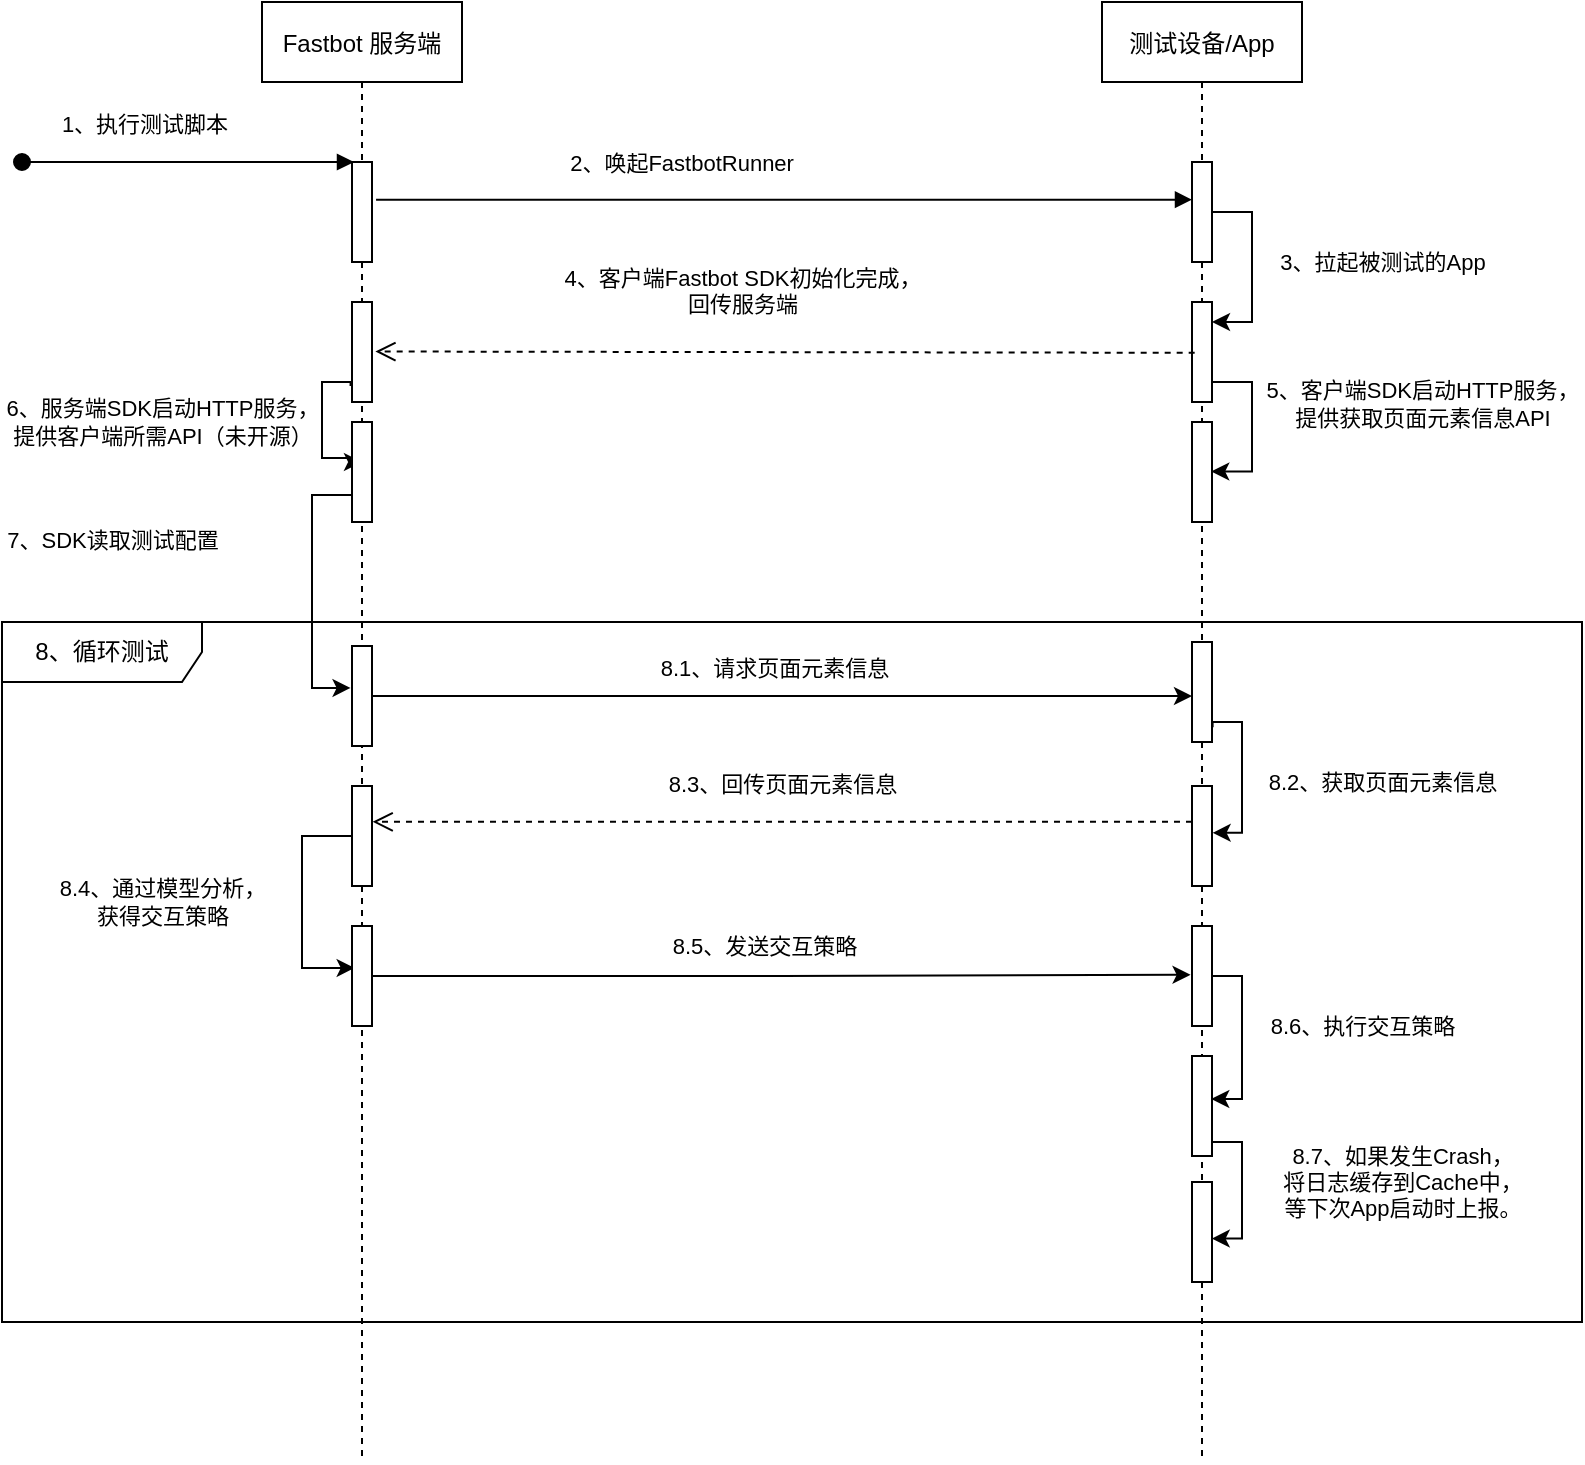 <mxfile version="18.0.2" type="github">
  <diagram id="kgpKYQtTHZ0yAKxKKP6v" name="Page-1">
    <mxGraphModel dx="1194" dy="697" grid="1" gridSize="10" guides="1" tooltips="1" connect="1" arrows="1" fold="1" page="1" pageScale="1" pageWidth="850" pageHeight="1100" math="0" shadow="0">
      <root>
        <mxCell id="0" />
        <mxCell id="1" parent="0" />
        <mxCell id="LrpCRTIKNoxcV90RqwvY-44" value="8、循环测试" style="shape=umlFrame;whiteSpace=wrap;html=1;width=100;height=30;" vertex="1" parent="1">
          <mxGeometry x="40" y="350" width="790" height="350" as="geometry" />
        </mxCell>
        <mxCell id="3nuBFxr9cyL0pnOWT2aG-1" value="Fastbot 服务端" style="shape=umlLifeline;perimeter=lifelinePerimeter;container=1;collapsible=0;recursiveResize=0;rounded=0;shadow=0;strokeWidth=1;" parent="1" vertex="1">
          <mxGeometry x="170" y="40" width="100" height="730" as="geometry" />
        </mxCell>
        <mxCell id="3nuBFxr9cyL0pnOWT2aG-2" value="" style="points=[];perimeter=orthogonalPerimeter;rounded=0;shadow=0;strokeWidth=1;" parent="3nuBFxr9cyL0pnOWT2aG-1" vertex="1">
          <mxGeometry x="45" y="80" width="10" height="50" as="geometry" />
        </mxCell>
        <mxCell id="3nuBFxr9cyL0pnOWT2aG-3" value="1、执行测试脚本" style="verticalAlign=bottom;startArrow=oval;endArrow=block;startSize=8;shadow=0;strokeWidth=1;" parent="3nuBFxr9cyL0pnOWT2aG-1" edge="1">
          <mxGeometry x="-0.259" y="10" relative="1" as="geometry">
            <mxPoint x="-120" y="80" as="sourcePoint" />
            <mxPoint x="46" y="80.0" as="targetPoint" />
            <mxPoint as="offset" />
          </mxGeometry>
        </mxCell>
        <mxCell id="LrpCRTIKNoxcV90RqwvY-12" style="edgeStyle=orthogonalEdgeStyle;rounded=0;orthogonalLoop=1;jettySize=auto;html=1;entryX=0.5;entryY=0.4;entryDx=0;entryDy=0;entryPerimeter=0;exitX=-0.072;exitY=0.839;exitDx=0;exitDy=0;exitPerimeter=0;" edge="1" parent="3nuBFxr9cyL0pnOWT2aG-1" source="LrpCRTIKNoxcV90RqwvY-8" target="LrpCRTIKNoxcV90RqwvY-11">
          <mxGeometry relative="1" as="geometry">
            <mxPoint x="34.97" y="189.9" as="sourcePoint" />
            <mxPoint x="36.0" y="228.4" as="targetPoint" />
            <Array as="points">
              <mxPoint x="44" y="190" />
              <mxPoint x="30" y="190" />
              <mxPoint x="30" y="228" />
              <mxPoint x="45" y="228" />
              <mxPoint x="45" y="230" />
            </Array>
          </mxGeometry>
        </mxCell>
        <mxCell id="LrpCRTIKNoxcV90RqwvY-13" value="6、服务端SDK启动HTTP服务，&lt;br&gt;提供客户端所需API（未开源）" style="edgeLabel;html=1;align=center;verticalAlign=middle;resizable=0;points=[];" vertex="1" connectable="0" parent="LrpCRTIKNoxcV90RqwvY-12">
          <mxGeometry x="0.083" y="1" relative="1" as="geometry">
            <mxPoint x="-81" y="-5" as="offset" />
          </mxGeometry>
        </mxCell>
        <mxCell id="LrpCRTIKNoxcV90RqwvY-8" value="" style="points=[];perimeter=orthogonalPerimeter;rounded=0;shadow=0;strokeWidth=1;" vertex="1" parent="3nuBFxr9cyL0pnOWT2aG-1">
          <mxGeometry x="45" y="150" width="10" height="50" as="geometry" />
        </mxCell>
        <mxCell id="LrpCRTIKNoxcV90RqwvY-18" style="edgeStyle=orthogonalEdgeStyle;rounded=0;orthogonalLoop=1;jettySize=auto;html=1;entryX=-0.072;entryY=0.419;entryDx=0;entryDy=0;entryPerimeter=0;exitX=0.134;exitY=0.729;exitDx=0;exitDy=0;exitPerimeter=0;" edge="1" parent="3nuBFxr9cyL0pnOWT2aG-1" source="LrpCRTIKNoxcV90RqwvY-11" target="LrpCRTIKNoxcV90RqwvY-14">
          <mxGeometry relative="1" as="geometry">
            <mxPoint x="45" y="292.034" as="sourcePoint" />
            <Array as="points">
              <mxPoint x="25" y="247" />
              <mxPoint x="25" y="343" />
            </Array>
          </mxGeometry>
        </mxCell>
        <mxCell id="LrpCRTIKNoxcV90RqwvY-21" value="7、SDK读取测试配置" style="edgeLabel;html=1;align=center;verticalAlign=middle;resizable=0;points=[];" vertex="1" connectable="0" parent="LrpCRTIKNoxcV90RqwvY-18">
          <mxGeometry x="-0.07" y="-1" relative="1" as="geometry">
            <mxPoint x="-99" y="-20" as="offset" />
          </mxGeometry>
        </mxCell>
        <mxCell id="LrpCRTIKNoxcV90RqwvY-11" value="" style="points=[];perimeter=orthogonalPerimeter;rounded=0;shadow=0;strokeWidth=1;" vertex="1" parent="3nuBFxr9cyL0pnOWT2aG-1">
          <mxGeometry x="45" y="210" width="10" height="50" as="geometry" />
        </mxCell>
        <mxCell id="LrpCRTIKNoxcV90RqwvY-14" value="" style="points=[];perimeter=orthogonalPerimeter;rounded=0;shadow=0;strokeWidth=1;" vertex="1" parent="3nuBFxr9cyL0pnOWT2aG-1">
          <mxGeometry x="45" y="322" width="10" height="50" as="geometry" />
        </mxCell>
        <mxCell id="LrpCRTIKNoxcV90RqwvY-30" style="edgeStyle=orthogonalEdgeStyle;rounded=0;orthogonalLoop=1;jettySize=auto;html=1;entryX=0.134;entryY=0.419;entryDx=0;entryDy=0;entryPerimeter=0;" edge="1" parent="3nuBFxr9cyL0pnOWT2aG-1" source="LrpCRTIKNoxcV90RqwvY-15" target="LrpCRTIKNoxcV90RqwvY-29">
          <mxGeometry relative="1" as="geometry">
            <Array as="points">
              <mxPoint x="20" y="417" />
              <mxPoint x="20" y="483" />
            </Array>
          </mxGeometry>
        </mxCell>
        <mxCell id="LrpCRTIKNoxcV90RqwvY-31" value="8.4、通过模型分析，&lt;br&gt;获得交互策略" style="edgeLabel;html=1;align=center;verticalAlign=middle;resizable=0;points=[];" vertex="1" connectable="0" parent="LrpCRTIKNoxcV90RqwvY-30">
          <mxGeometry x="-0.285" y="2" relative="1" as="geometry">
            <mxPoint x="-72" y="16" as="offset" />
          </mxGeometry>
        </mxCell>
        <mxCell id="LrpCRTIKNoxcV90RqwvY-15" value="" style="points=[];perimeter=orthogonalPerimeter;rounded=0;shadow=0;strokeWidth=1;" vertex="1" parent="3nuBFxr9cyL0pnOWT2aG-1">
          <mxGeometry x="45" y="392" width="10" height="50" as="geometry" />
        </mxCell>
        <mxCell id="LrpCRTIKNoxcV90RqwvY-29" value="" style="points=[];perimeter=orthogonalPerimeter;rounded=0;shadow=0;strokeWidth=1;" vertex="1" parent="3nuBFxr9cyL0pnOWT2aG-1">
          <mxGeometry x="45" y="462" width="10" height="50" as="geometry" />
        </mxCell>
        <mxCell id="3nuBFxr9cyL0pnOWT2aG-5" value="测试设备/App" style="shape=umlLifeline;perimeter=lifelinePerimeter;container=1;collapsible=0;recursiveResize=0;rounded=0;shadow=0;strokeWidth=1;" parent="1" vertex="1">
          <mxGeometry x="590" y="40" width="100" height="730" as="geometry" />
        </mxCell>
        <mxCell id="3nuBFxr9cyL0pnOWT2aG-6" value="" style="points=[];perimeter=orthogonalPerimeter;rounded=0;shadow=0;strokeWidth=1;" parent="3nuBFxr9cyL0pnOWT2aG-5" vertex="1">
          <mxGeometry x="45" y="80" width="10" height="50" as="geometry" />
        </mxCell>
        <mxCell id="LrpCRTIKNoxcV90RqwvY-5" style="edgeStyle=orthogonalEdgeStyle;rounded=0;orthogonalLoop=1;jettySize=auto;html=1;entryX=0.962;entryY=0.495;entryDx=0;entryDy=0;entryPerimeter=0;" edge="1" parent="3nuBFxr9cyL0pnOWT2aG-5" source="LrpCRTIKNoxcV90RqwvY-1" target="LrpCRTIKNoxcV90RqwvY-4">
          <mxGeometry relative="1" as="geometry">
            <Array as="points">
              <mxPoint x="75" y="190" />
              <mxPoint x="75" y="235" />
            </Array>
          </mxGeometry>
        </mxCell>
        <mxCell id="LrpCRTIKNoxcV90RqwvY-6" value="5、客户端SDK启动HTTP服务，&lt;br&gt;提供获取页面元素信息API" style="edgeLabel;html=1;align=center;verticalAlign=middle;resizable=0;points=[];" vertex="1" connectable="0" parent="LrpCRTIKNoxcV90RqwvY-5">
          <mxGeometry x="0.238" y="-2" relative="1" as="geometry">
            <mxPoint x="87" y="-22" as="offset" />
          </mxGeometry>
        </mxCell>
        <mxCell id="LrpCRTIKNoxcV90RqwvY-1" value="" style="points=[];perimeter=orthogonalPerimeter;rounded=0;shadow=0;strokeWidth=1;" vertex="1" parent="3nuBFxr9cyL0pnOWT2aG-5">
          <mxGeometry x="45" y="150" width="10" height="50" as="geometry" />
        </mxCell>
        <mxCell id="LrpCRTIKNoxcV90RqwvY-2" style="edgeStyle=orthogonalEdgeStyle;rounded=0;orthogonalLoop=1;jettySize=auto;html=1;" edge="1" parent="3nuBFxr9cyL0pnOWT2aG-5" source="3nuBFxr9cyL0pnOWT2aG-6" target="LrpCRTIKNoxcV90RqwvY-1">
          <mxGeometry relative="1" as="geometry">
            <mxPoint x="130.0" y="170.0" as="targetPoint" />
            <Array as="points">
              <mxPoint x="75" y="105" />
              <mxPoint x="75" y="160" />
            </Array>
          </mxGeometry>
        </mxCell>
        <mxCell id="LrpCRTIKNoxcV90RqwvY-3" value="3、拉起被测试的App" style="edgeLabel;html=1;align=center;verticalAlign=middle;resizable=0;points=[];" vertex="1" connectable="0" parent="LrpCRTIKNoxcV90RqwvY-2">
          <mxGeometry x="0.346" relative="1" as="geometry">
            <mxPoint x="65" y="-19" as="offset" />
          </mxGeometry>
        </mxCell>
        <mxCell id="LrpCRTIKNoxcV90RqwvY-4" value="" style="points=[];perimeter=orthogonalPerimeter;rounded=0;shadow=0;strokeWidth=1;" vertex="1" parent="3nuBFxr9cyL0pnOWT2aG-5">
          <mxGeometry x="45" y="210" width="10" height="50" as="geometry" />
        </mxCell>
        <mxCell id="LrpCRTIKNoxcV90RqwvY-39" value="8.2、获取页面元素信息" style="edgeStyle=orthogonalEdgeStyle;rounded=0;orthogonalLoop=1;jettySize=auto;html=1;entryX=1.031;entryY=0.468;entryDx=0;entryDy=0;entryPerimeter=0;exitX=1.031;exitY=0.853;exitDx=0;exitDy=0;exitPerimeter=0;" edge="1" parent="3nuBFxr9cyL0pnOWT2aG-5" source="LrpCRTIKNoxcV90RqwvY-16" target="LrpCRTIKNoxcV90RqwvY-24">
          <mxGeometry x="0.084" y="70" relative="1" as="geometry">
            <Array as="points">
              <mxPoint x="55" y="360" />
              <mxPoint x="70" y="360" />
              <mxPoint x="70" y="415" />
            </Array>
            <mxPoint as="offset" />
          </mxGeometry>
        </mxCell>
        <mxCell id="LrpCRTIKNoxcV90RqwvY-16" value="" style="points=[];perimeter=orthogonalPerimeter;rounded=0;shadow=0;strokeWidth=1;" vertex="1" parent="3nuBFxr9cyL0pnOWT2aG-5">
          <mxGeometry x="45" y="320" width="10" height="50" as="geometry" />
        </mxCell>
        <mxCell id="LrpCRTIKNoxcV90RqwvY-24" value="" style="points=[];perimeter=orthogonalPerimeter;rounded=0;shadow=0;strokeWidth=1;" vertex="1" parent="3nuBFxr9cyL0pnOWT2aG-5">
          <mxGeometry x="45" y="392" width="10" height="50" as="geometry" />
        </mxCell>
        <mxCell id="LrpCRTIKNoxcV90RqwvY-36" style="edgeStyle=orthogonalEdgeStyle;rounded=0;orthogonalLoop=1;jettySize=auto;html=1;entryX=0.962;entryY=0.429;entryDx=0;entryDy=0;entryPerimeter=0;" edge="1" parent="3nuBFxr9cyL0pnOWT2aG-5" source="LrpCRTIKNoxcV90RqwvY-33" target="LrpCRTIKNoxcV90RqwvY-35">
          <mxGeometry relative="1" as="geometry">
            <Array as="points">
              <mxPoint x="70" y="487" />
              <mxPoint x="70" y="549" />
            </Array>
          </mxGeometry>
        </mxCell>
        <mxCell id="LrpCRTIKNoxcV90RqwvY-37" value="8.6、执行交互策略" style="edgeLabel;html=1;align=center;verticalAlign=middle;resizable=0;points=[];" vertex="1" connectable="0" parent="LrpCRTIKNoxcV90RqwvY-36">
          <mxGeometry x="-0.317" y="2" relative="1" as="geometry">
            <mxPoint x="58" y="8" as="offset" />
          </mxGeometry>
        </mxCell>
        <mxCell id="LrpCRTIKNoxcV90RqwvY-33" value="" style="points=[];perimeter=orthogonalPerimeter;rounded=0;shadow=0;strokeWidth=1;" vertex="1" parent="3nuBFxr9cyL0pnOWT2aG-5">
          <mxGeometry x="45" y="462" width="10" height="50" as="geometry" />
        </mxCell>
        <mxCell id="LrpCRTIKNoxcV90RqwvY-48" style="edgeStyle=orthogonalEdgeStyle;rounded=0;orthogonalLoop=1;jettySize=auto;html=1;entryX=0.986;entryY=0.566;entryDx=0;entryDy=0;entryPerimeter=0;" edge="1" parent="3nuBFxr9cyL0pnOWT2aG-5" source="LrpCRTIKNoxcV90RqwvY-35" target="LrpCRTIKNoxcV90RqwvY-47">
          <mxGeometry relative="1" as="geometry">
            <Array as="points">
              <mxPoint x="70" y="570" />
              <mxPoint x="70" y="618" />
            </Array>
          </mxGeometry>
        </mxCell>
        <mxCell id="LrpCRTIKNoxcV90RqwvY-49" value="8.7、如果发生Crash，&lt;br&gt;将日志缓存到Cache中，&lt;br&gt;等下次App启动时上报。" style="edgeLabel;html=1;align=center;verticalAlign=middle;resizable=0;points=[];" vertex="1" connectable="0" parent="LrpCRTIKNoxcV90RqwvY-48">
          <mxGeometry x="-0.157" y="1" relative="1" as="geometry">
            <mxPoint x="79" y="2" as="offset" />
          </mxGeometry>
        </mxCell>
        <mxCell id="LrpCRTIKNoxcV90RqwvY-35" value="" style="points=[];perimeter=orthogonalPerimeter;rounded=0;shadow=0;strokeWidth=1;" vertex="1" parent="3nuBFxr9cyL0pnOWT2aG-5">
          <mxGeometry x="45" y="527" width="10" height="50" as="geometry" />
        </mxCell>
        <mxCell id="LrpCRTIKNoxcV90RqwvY-47" value="" style="points=[];perimeter=orthogonalPerimeter;rounded=0;shadow=0;strokeWidth=1;" vertex="1" parent="3nuBFxr9cyL0pnOWT2aG-5">
          <mxGeometry x="45" y="590" width="10" height="50" as="geometry" />
        </mxCell>
        <mxCell id="3nuBFxr9cyL0pnOWT2aG-8" value="2、唤起FastbotRunner" style="verticalAlign=middle;endArrow=block;shadow=0;strokeWidth=1;exitX=1.203;exitY=0.377;exitDx=0;exitDy=0;exitPerimeter=0;align=center;labelPosition=right;verticalLabelPosition=middle;" parent="1" source="3nuBFxr9cyL0pnOWT2aG-2" target="3nuBFxr9cyL0pnOWT2aG-6" edge="1">
          <mxGeometry x="-0.25" y="19" relative="1" as="geometry">
            <mxPoint x="275" y="160" as="sourcePoint" />
            <mxPoint as="offset" />
          </mxGeometry>
        </mxCell>
        <mxCell id="LrpCRTIKNoxcV90RqwvY-22" style="edgeStyle=orthogonalEdgeStyle;rounded=0;orthogonalLoop=1;jettySize=auto;html=1;" edge="1" parent="1" source="LrpCRTIKNoxcV90RqwvY-14">
          <mxGeometry relative="1" as="geometry">
            <mxPoint x="635.0" y="387" as="targetPoint" />
          </mxGeometry>
        </mxCell>
        <mxCell id="LrpCRTIKNoxcV90RqwvY-23" value="8.1、请求页面元素信息" style="edgeLabel;html=1;align=center;verticalAlign=middle;resizable=0;points=[];" vertex="1" connectable="0" parent="LrpCRTIKNoxcV90RqwvY-22">
          <mxGeometry x="0.159" y="-3" relative="1" as="geometry">
            <mxPoint x="-37" y="-18" as="offset" />
          </mxGeometry>
        </mxCell>
        <mxCell id="LrpCRTIKNoxcV90RqwvY-32" style="edgeStyle=orthogonalEdgeStyle;rounded=0;orthogonalLoop=1;jettySize=auto;html=1;entryX=-0.072;entryY=0.488;entryDx=0;entryDy=0;entryPerimeter=0;" edge="1" parent="1" source="LrpCRTIKNoxcV90RqwvY-29" target="LrpCRTIKNoxcV90RqwvY-33">
          <mxGeometry relative="1" as="geometry">
            <mxPoint x="640" y="527" as="targetPoint" />
          </mxGeometry>
        </mxCell>
        <mxCell id="LrpCRTIKNoxcV90RqwvY-34" value="8.5、发送交互策略" style="edgeLabel;html=1;align=center;verticalAlign=middle;resizable=0;points=[];" vertex="1" connectable="0" parent="LrpCRTIKNoxcV90RqwvY-32">
          <mxGeometry x="-0.09" y="1" relative="1" as="geometry">
            <mxPoint x="9" y="-14" as="offset" />
          </mxGeometry>
        </mxCell>
        <mxCell id="LrpCRTIKNoxcV90RqwvY-41" value="8.3、回传页面元素信息" style="html=1;verticalAlign=bottom;endArrow=open;dashed=1;endSize=8;rounded=0;entryX=1.031;entryY=0.358;entryDx=0;entryDy=0;entryPerimeter=0;" edge="1" parent="1" source="LrpCRTIKNoxcV90RqwvY-24" target="LrpCRTIKNoxcV90RqwvY-15">
          <mxGeometry x="0.001" y="-10" relative="1" as="geometry">
            <mxPoint x="630" y="450" as="sourcePoint" />
            <mxPoint x="385" y="450" as="targetPoint" />
            <mxPoint as="offset" />
          </mxGeometry>
        </mxCell>
        <mxCell id="LrpCRTIKNoxcV90RqwvY-50" value="4、客户端Fastbot SDK初始化完成，&lt;span style=&quot;&quot;&gt;&lt;br&gt;&lt;/span&gt;回传服务端" style="html=1;verticalAlign=bottom;endArrow=open;dashed=1;endSize=8;rounded=0;exitX=0.134;exitY=0.508;exitDx=0;exitDy=0;exitPerimeter=0;entryX=1.169;entryY=0.495;entryDx=0;entryDy=0;entryPerimeter=0;" edge="1" parent="1" source="LrpCRTIKNoxcV90RqwvY-1" target="LrpCRTIKNoxcV90RqwvY-8">
          <mxGeometry x="0.105" y="-15" relative="1" as="geometry">
            <mxPoint x="570" y="330" as="sourcePoint" />
            <mxPoint x="490" y="330" as="targetPoint" />
            <mxPoint as="offset" />
          </mxGeometry>
        </mxCell>
      </root>
    </mxGraphModel>
  </diagram>
</mxfile>
